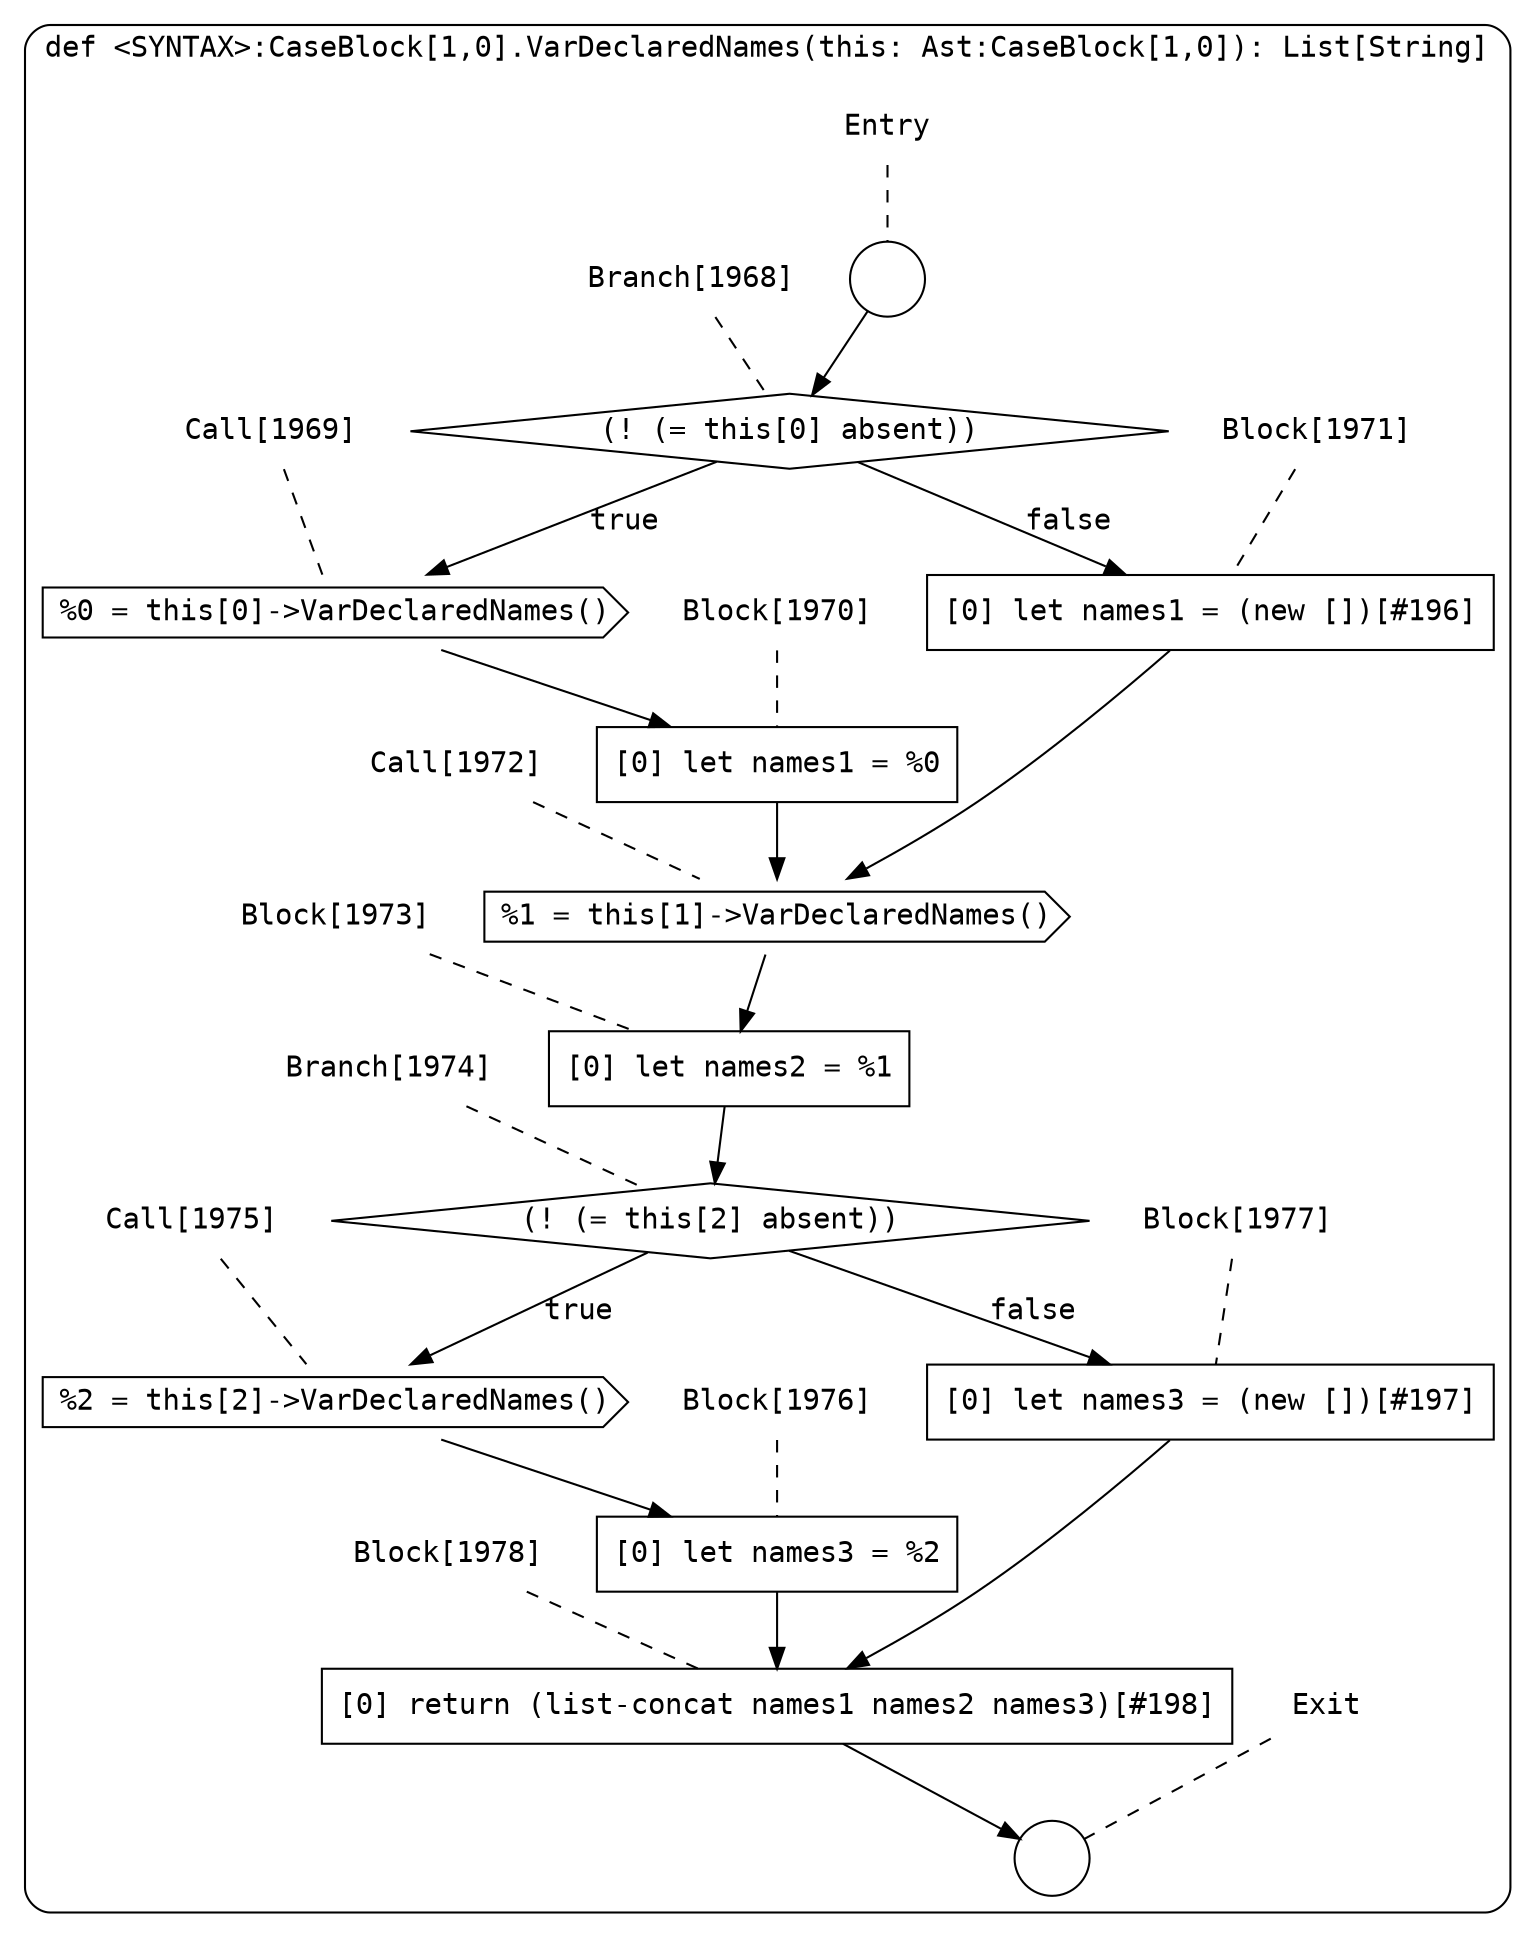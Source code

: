 digraph {
  graph [fontname = "Consolas"]
  node [fontname = "Consolas"]
  edge [fontname = "Consolas"]
  subgraph cluster362 {
    label = "def <SYNTAX>:CaseBlock[1,0].VarDeclaredNames(this: Ast:CaseBlock[1,0]): List[String]"
    style = rounded
    cluster362_entry_name [shape=none, label=<<font color="black">Entry</font>>]
    cluster362_entry_name -> cluster362_entry [arrowhead=none, color="black", style=dashed]
    cluster362_entry [shape=circle label=" " color="black" fillcolor="white" style=filled]
    cluster362_entry -> node1968 [color="black"]
    cluster362_exit_name [shape=none, label=<<font color="black">Exit</font>>]
    cluster362_exit_name -> cluster362_exit [arrowhead=none, color="black", style=dashed]
    cluster362_exit [shape=circle label=" " color="black" fillcolor="white" style=filled]
    node1968_name [shape=none, label=<<font color="black">Branch[1968]</font>>]
    node1968_name -> node1968 [arrowhead=none, color="black", style=dashed]
    node1968 [shape=diamond, label=<<font color="black">(! (= this[0] absent))</font>> color="black" fillcolor="white", style=filled]
    node1968 -> node1969 [label=<<font color="black">true</font>> color="black"]
    node1968 -> node1971 [label=<<font color="black">false</font>> color="black"]
    node1969_name [shape=none, label=<<font color="black">Call[1969]</font>>]
    node1969_name -> node1969 [arrowhead=none, color="black", style=dashed]
    node1969 [shape=cds, label=<<font color="black">%0 = this[0]-&gt;VarDeclaredNames()</font>> color="black" fillcolor="white", style=filled]
    node1969 -> node1970 [color="black"]
    node1971_name [shape=none, label=<<font color="black">Block[1971]</font>>]
    node1971_name -> node1971 [arrowhead=none, color="black", style=dashed]
    node1971 [shape=box, label=<<font color="black">[0] let names1 = (new [])[#196]<BR ALIGN="LEFT"/></font>> color="black" fillcolor="white", style=filled]
    node1971 -> node1972 [color="black"]
    node1970_name [shape=none, label=<<font color="black">Block[1970]</font>>]
    node1970_name -> node1970 [arrowhead=none, color="black", style=dashed]
    node1970 [shape=box, label=<<font color="black">[0] let names1 = %0<BR ALIGN="LEFT"/></font>> color="black" fillcolor="white", style=filled]
    node1970 -> node1972 [color="black"]
    node1972_name [shape=none, label=<<font color="black">Call[1972]</font>>]
    node1972_name -> node1972 [arrowhead=none, color="black", style=dashed]
    node1972 [shape=cds, label=<<font color="black">%1 = this[1]-&gt;VarDeclaredNames()</font>> color="black" fillcolor="white", style=filled]
    node1972 -> node1973 [color="black"]
    node1973_name [shape=none, label=<<font color="black">Block[1973]</font>>]
    node1973_name -> node1973 [arrowhead=none, color="black", style=dashed]
    node1973 [shape=box, label=<<font color="black">[0] let names2 = %1<BR ALIGN="LEFT"/></font>> color="black" fillcolor="white", style=filled]
    node1973 -> node1974 [color="black"]
    node1974_name [shape=none, label=<<font color="black">Branch[1974]</font>>]
    node1974_name -> node1974 [arrowhead=none, color="black", style=dashed]
    node1974 [shape=diamond, label=<<font color="black">(! (= this[2] absent))</font>> color="black" fillcolor="white", style=filled]
    node1974 -> node1975 [label=<<font color="black">true</font>> color="black"]
    node1974 -> node1977 [label=<<font color="black">false</font>> color="black"]
    node1975_name [shape=none, label=<<font color="black">Call[1975]</font>>]
    node1975_name -> node1975 [arrowhead=none, color="black", style=dashed]
    node1975 [shape=cds, label=<<font color="black">%2 = this[2]-&gt;VarDeclaredNames()</font>> color="black" fillcolor="white", style=filled]
    node1975 -> node1976 [color="black"]
    node1977_name [shape=none, label=<<font color="black">Block[1977]</font>>]
    node1977_name -> node1977 [arrowhead=none, color="black", style=dashed]
    node1977 [shape=box, label=<<font color="black">[0] let names3 = (new [])[#197]<BR ALIGN="LEFT"/></font>> color="black" fillcolor="white", style=filled]
    node1977 -> node1978 [color="black"]
    node1976_name [shape=none, label=<<font color="black">Block[1976]</font>>]
    node1976_name -> node1976 [arrowhead=none, color="black", style=dashed]
    node1976 [shape=box, label=<<font color="black">[0] let names3 = %2<BR ALIGN="LEFT"/></font>> color="black" fillcolor="white", style=filled]
    node1976 -> node1978 [color="black"]
    node1978_name [shape=none, label=<<font color="black">Block[1978]</font>>]
    node1978_name -> node1978 [arrowhead=none, color="black", style=dashed]
    node1978 [shape=box, label=<<font color="black">[0] return (list-concat names1 names2 names3)[#198]<BR ALIGN="LEFT"/></font>> color="black" fillcolor="white", style=filled]
    node1978 -> cluster362_exit [color="black"]
  }
}